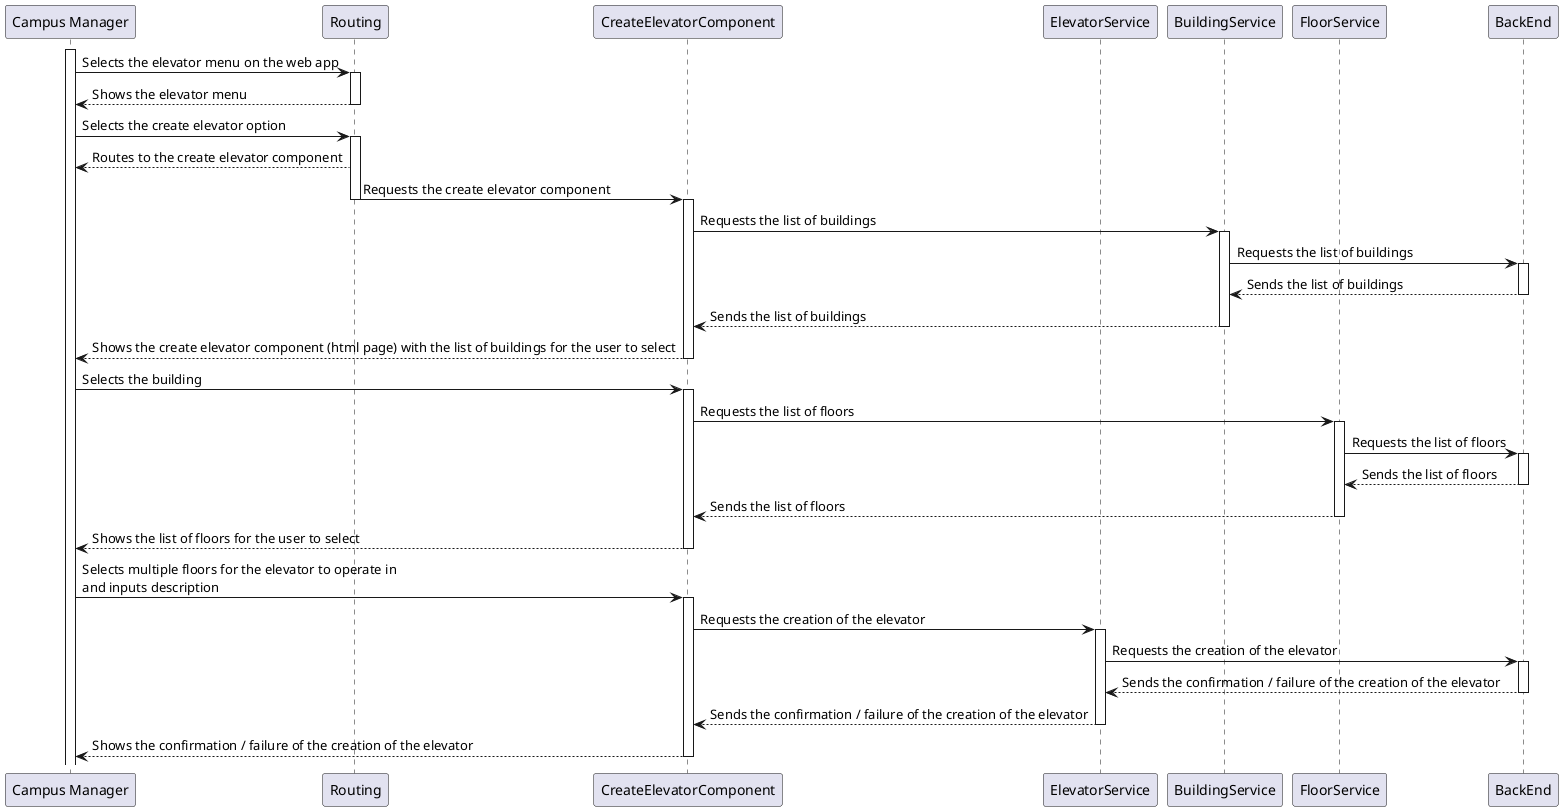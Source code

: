 @startuml
participant "Campus Manager" as user
participant "Routing" as R
participant "CreateElevatorComponent" as COMP
participant "ElevatorService" as SERVE
participant "BuildingService" as SERVB
participant "FloorService" as SERVF
participant "BackEnd" as BE
activate user
user -> R: Selects the elevator menu on the web app
activate R
R --> user: Shows the elevator menu
deactivate R
user -> R: Selects the create elevator option
activate R
R --> user: Routes to the create elevator component
R -> COMP: Requests the create elevator component
deactivate R
activate COMP
COMP -> SERVB: Requests the list of buildings
activate SERVB
SERVB -> BE: Requests the list of buildings
activate BE
BE --> SERVB: Sends the list of buildings
deactivate BE
SERVB --> COMP: Sends the list of buildings
deactivate SERVB
COMP --> user: Shows the create elevator component (html page) with the list of buildings for the user to select
deactivate COMP
user -> COMP: Selects the building
activate COMP
COMP -> SERVF: Requests the list of floors
activate SERVF
SERVF -> BE: Requests the list of floors
activate BE
BE --> SERVF: Sends the list of floors
deactivate BE
SERVF --> COMP: Sends the list of floors
deactivate SERVF
COMP --> user: Shows the list of floors for the user to select
deactivate COMP
user -> COMP: Selects multiple floors for the elevator to operate in\nand inputs description
activate COMP
COMP -> SERVE: Requests the creation of the elevator
activate SERVE
SERVE -> BE: Requests the creation of the elevator
activate BE
BE --> SERVE: Sends the confirmation / failure of the creation of the elevator
deactivate BE
SERVE --> COMP: Sends the confirmation / failure of the creation of the elevator
deactivate SERVE
COMP --> user: Shows the confirmation / failure of the creation of the elevator
deactivate COMP

